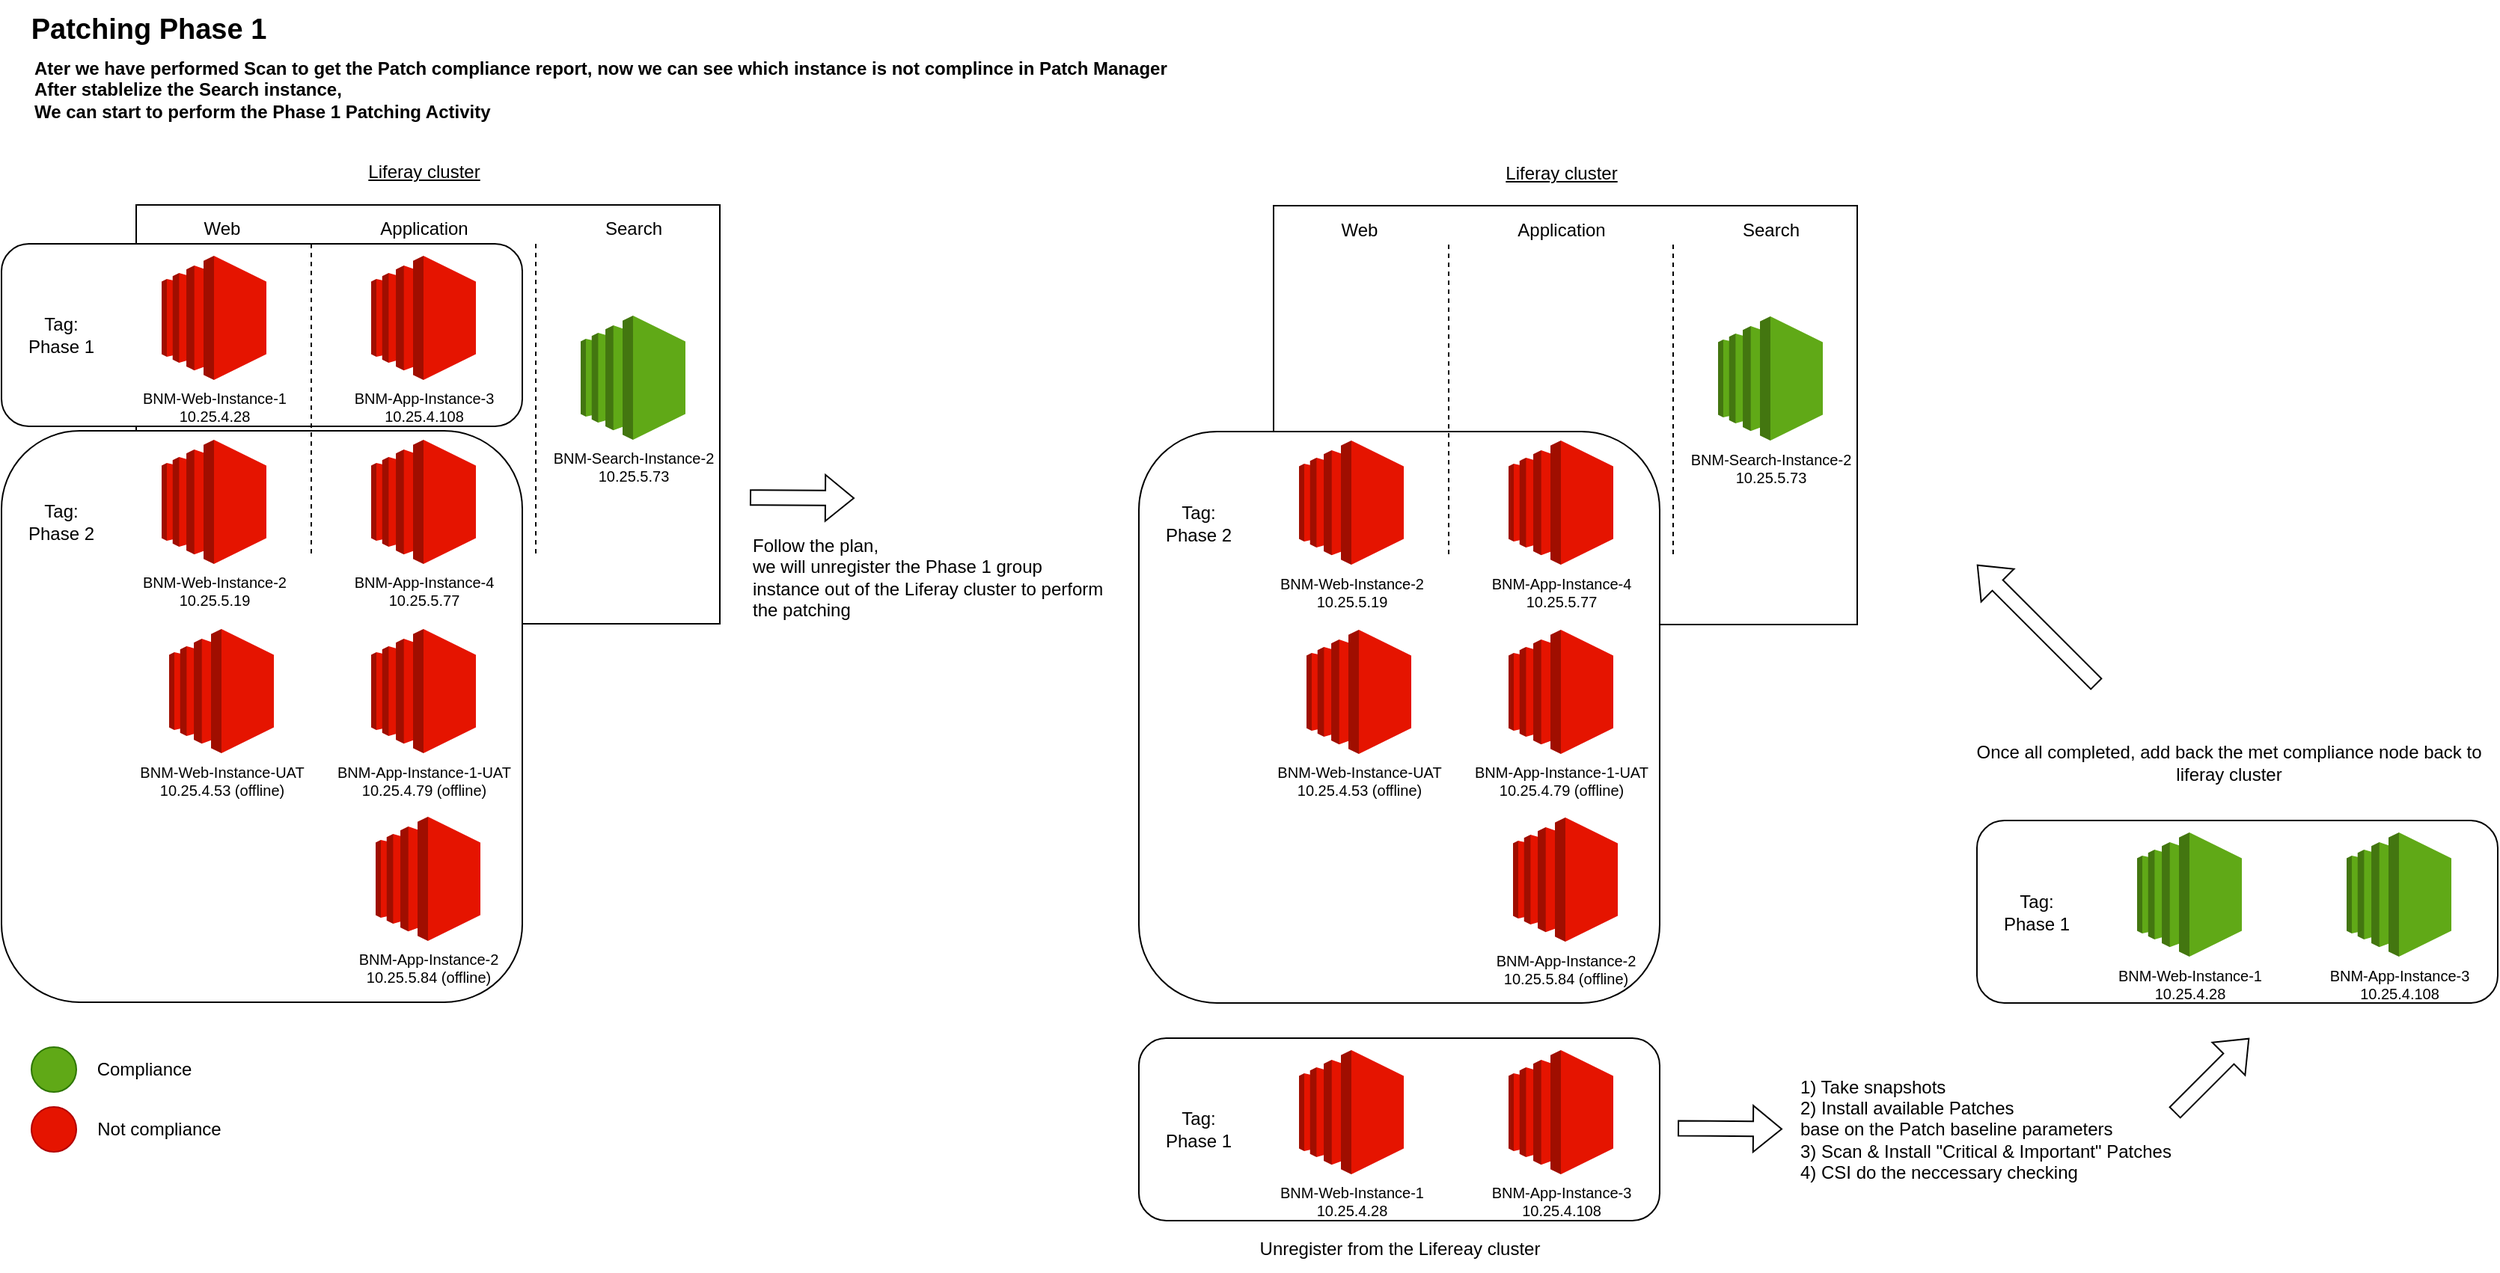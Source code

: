 <mxfile version="22.0.1" type="github">
  <diagram name="Page-1" id="cm9vaiCRCYiuwpOqDOg_">
    <mxGraphModel dx="1071" dy="595" grid="1" gridSize="10" guides="1" tooltips="1" connect="1" arrows="1" fold="1" page="1" pageScale="1" pageWidth="850" pageHeight="1100" math="0" shadow="0">
      <root>
        <mxCell id="0" />
        <mxCell id="1" parent="0" />
        <mxCell id="6DcNujYjxV_RoPzoqIRg-31" value="Ater we have performed Scan to get the Patch compliance report, now we can see which instance is not complince in Patch Manager&lt;br&gt;After stablelize the Search instance,&amp;nbsp;&lt;br&gt;We can start to perform the Phase 1 Patching Activity" style="text;html=1;align=left;verticalAlign=middle;resizable=0;points=[];autosize=1;strokeColor=none;fillColor=none;fontStyle=1" vertex="1" parent="1">
          <mxGeometry x="40" y="60" width="780" height="60" as="geometry" />
        </mxCell>
        <mxCell id="6DcNujYjxV_RoPzoqIRg-32" value="Patching Phase 1" style="text;html=1;align=center;verticalAlign=middle;resizable=0;points=[];autosize=1;strokeColor=none;fillColor=none;fontStyle=1;fontSize=19;" vertex="1" parent="1">
          <mxGeometry x="28" y="30" width="180" height="40" as="geometry" />
        </mxCell>
        <mxCell id="6DcNujYjxV_RoPzoqIRg-36" value="" style="ellipse;whiteSpace=wrap;html=1;aspect=fixed;fillColor=#60a917;fontColor=#ffffff;strokeColor=#2D7600;" vertex="1" parent="1">
          <mxGeometry x="40" y="730" width="30" height="30" as="geometry" />
        </mxCell>
        <mxCell id="6DcNujYjxV_RoPzoqIRg-37" value="" style="ellipse;whiteSpace=wrap;html=1;aspect=fixed;fillColor=#e51400;fontColor=#ffffff;strokeColor=#B20000;" vertex="1" parent="1">
          <mxGeometry x="40" y="770" width="30" height="30" as="geometry" />
        </mxCell>
        <mxCell id="6DcNujYjxV_RoPzoqIRg-42" value="Compliance" style="text;html=1;align=center;verticalAlign=middle;resizable=0;points=[];autosize=1;strokeColor=none;fillColor=none;" vertex="1" parent="1">
          <mxGeometry x="70" y="730" width="90" height="30" as="geometry" />
        </mxCell>
        <mxCell id="6DcNujYjxV_RoPzoqIRg-43" value="Not compliance" style="text;html=1;align=center;verticalAlign=middle;resizable=0;points=[];autosize=1;strokeColor=none;fillColor=none;" vertex="1" parent="1">
          <mxGeometry x="70" y="770" width="110" height="30" as="geometry" />
        </mxCell>
        <mxCell id="6DcNujYjxV_RoPzoqIRg-136" value="" style="rounded=0;whiteSpace=wrap;html=1;" vertex="1" parent="1">
          <mxGeometry x="110" y="167" width="390" height="280" as="geometry" />
        </mxCell>
        <mxCell id="6DcNujYjxV_RoPzoqIRg-137" value="" style="endArrow=none;dashed=1;html=1;rounded=0;shadow=0;" edge="1" parent="1">
          <mxGeometry width="50" height="50" relative="1" as="geometry">
            <mxPoint x="377" y="400" as="sourcePoint" />
            <mxPoint x="377" y="190" as="targetPoint" />
          </mxGeometry>
        </mxCell>
        <mxCell id="6DcNujYjxV_RoPzoqIRg-138" value="Web" style="text;html=1;align=center;verticalAlign=middle;resizable=0;points=[];autosize=1;strokeColor=none;fillColor=none;shadow=0;" vertex="1" parent="1">
          <mxGeometry x="142" y="168" width="50" height="30" as="geometry" />
        </mxCell>
        <mxCell id="6DcNujYjxV_RoPzoqIRg-139" value="Application" style="text;html=1;align=center;verticalAlign=middle;resizable=0;points=[];autosize=1;strokeColor=none;fillColor=none;shadow=0;" vertex="1" parent="1">
          <mxGeometry x="262" y="168" width="80" height="30" as="geometry" />
        </mxCell>
        <mxCell id="6DcNujYjxV_RoPzoqIRg-140" value="Search" style="text;html=1;align=center;verticalAlign=middle;resizable=0;points=[];autosize=1;strokeColor=none;fillColor=none;shadow=0;" vertex="1" parent="1">
          <mxGeometry x="412" y="168" width="60" height="30" as="geometry" />
        </mxCell>
        <mxCell id="6DcNujYjxV_RoPzoqIRg-141" value="&lt;font color=&quot;#000000&quot;&gt;BNM-Search-Instance-2&lt;br&gt;10.25.5.73&lt;/font&gt;" style="outlineConnect=0;dashed=0;verticalLabelPosition=bottom;verticalAlign=top;align=center;html=1;shape=mxgraph.aws3.ec2;fillColor=#60a917;shadow=0;fontSize=10;fontColor=#ffffff;strokeColor=#2D7600;" vertex="1" parent="1">
          <mxGeometry x="407" y="241" width="70" height="83" as="geometry" />
        </mxCell>
        <mxCell id="6DcNujYjxV_RoPzoqIRg-144" value="Liferay cluster" style="text;html=1;align=center;verticalAlign=middle;resizable=0;points=[];autosize=1;strokeColor=none;fillColor=none;fontStyle=4" vertex="1" parent="1">
          <mxGeometry x="252" y="130" width="100" height="30" as="geometry" />
        </mxCell>
        <mxCell id="6DcNujYjxV_RoPzoqIRg-145" value="" style="rounded=1;whiteSpace=wrap;html=1;" vertex="1" parent="1">
          <mxGeometry x="20" y="193" width="348" height="122" as="geometry" />
        </mxCell>
        <mxCell id="6DcNujYjxV_RoPzoqIRg-146" value="BNM-Web-Instance-1&lt;br&gt;10.25.4.28" style="outlineConnect=0;dashed=0;verticalLabelPosition=bottom;verticalAlign=top;align=center;html=1;shape=mxgraph.aws3.ec2;fillColor=#e51400;shadow=0;fontSize=10;fontColor=#000000;strokeColor=#B20000;labelBorderColor=none;" vertex="1" parent="1">
          <mxGeometry x="127" y="201" width="70" height="83" as="geometry" />
        </mxCell>
        <mxCell id="6DcNujYjxV_RoPzoqIRg-147" value="BNM-App-Instance-3&lt;br&gt;10.25.4.108" style="outlineConnect=0;dashed=0;verticalLabelPosition=bottom;verticalAlign=top;align=center;html=1;shape=mxgraph.aws3.ec2;fillColor=#e51400;shadow=0;fontSize=10;fontColor=#000000;strokeColor=#B20000;labelBorderColor=none;" vertex="1" parent="1">
          <mxGeometry x="267" y="201" width="70" height="83" as="geometry" />
        </mxCell>
        <mxCell id="6DcNujYjxV_RoPzoqIRg-148" value="" style="rounded=1;whiteSpace=wrap;html=1;labelBorderColor=none;" vertex="1" parent="1">
          <mxGeometry x="20" y="318" width="348" height="382" as="geometry" />
        </mxCell>
        <mxCell id="6DcNujYjxV_RoPzoqIRg-149" value="BNM-App-Instance-4&lt;br&gt;10.25.5.77" style="outlineConnect=0;dashed=0;verticalLabelPosition=bottom;verticalAlign=top;align=center;html=1;shape=mxgraph.aws3.ec2;fillColor=#e51400;shadow=0;fontSize=10;fontColor=#000000;strokeColor=#B20000;labelBorderColor=none;" vertex="1" parent="1">
          <mxGeometry x="267" y="324" width="70" height="83" as="geometry" />
        </mxCell>
        <mxCell id="6DcNujYjxV_RoPzoqIRg-150" value="BNM-Web-Instance-2&lt;br&gt;10.25.5.19" style="outlineConnect=0;dashed=0;verticalLabelPosition=bottom;verticalAlign=top;align=center;html=1;shape=mxgraph.aws3.ec2;fillColor=#e51400;shadow=0;fontSize=10;fontColor=#000000;strokeColor=#B20000;labelBorderColor=none;" vertex="1" parent="1">
          <mxGeometry x="127" y="324" width="70" height="83" as="geometry" />
        </mxCell>
        <mxCell id="6DcNujYjxV_RoPzoqIRg-151" value="Tag: Phase 1" style="text;html=1;strokeColor=none;fillColor=none;align=center;verticalAlign=middle;whiteSpace=wrap;rounded=0;" vertex="1" parent="1">
          <mxGeometry x="30" y="239" width="60" height="30" as="geometry" />
        </mxCell>
        <mxCell id="6DcNujYjxV_RoPzoqIRg-152" value="Tag: Phase 2" style="text;html=1;strokeColor=none;fillColor=none;align=center;verticalAlign=middle;whiteSpace=wrap;rounded=0;" vertex="1" parent="1">
          <mxGeometry x="30" y="364" width="60" height="30" as="geometry" />
        </mxCell>
        <mxCell id="6DcNujYjxV_RoPzoqIRg-153" value="BNM-App-Instance-1-UAT&lt;br&gt;10.25.4.79 (offline)" style="outlineConnect=0;dashed=0;verticalLabelPosition=bottom;verticalAlign=top;align=center;html=1;shape=mxgraph.aws3.ec2;fillColor=#e51400;shadow=0;fontSize=10;fontColor=#000000;strokeColor=#B20000;labelBorderColor=none;" vertex="1" parent="1">
          <mxGeometry x="267" y="450.5" width="70" height="83" as="geometry" />
        </mxCell>
        <mxCell id="6DcNujYjxV_RoPzoqIRg-154" value="BNM-Web-Instance-UAT&lt;br&gt;10.25.4.53 (offline)" style="outlineConnect=0;dashed=0;verticalLabelPosition=bottom;verticalAlign=top;align=center;html=1;shape=mxgraph.aws3.ec2;fillColor=#e51400;shadow=0;fontSize=10;fontColor=#000000;strokeColor=#B20000;labelBorderColor=none;" vertex="1" parent="1">
          <mxGeometry x="132" y="450.5" width="70" height="83" as="geometry" />
        </mxCell>
        <mxCell id="6DcNujYjxV_RoPzoqIRg-155" value="BNM-App-Instance-2&lt;br&gt;10.25.5.84 (offline)" style="outlineConnect=0;dashed=0;verticalLabelPosition=bottom;verticalAlign=top;align=center;html=1;shape=mxgraph.aws3.ec2;fillColor=#e51400;shadow=0;fontSize=10;fontColor=#000000;strokeColor=#B20000;labelBorderColor=none;" vertex="1" parent="1">
          <mxGeometry x="270" y="576" width="70" height="83" as="geometry" />
        </mxCell>
        <mxCell id="6DcNujYjxV_RoPzoqIRg-156" value="" style="endArrow=none;dashed=1;html=1;rounded=0;shadow=0;" edge="1" parent="1">
          <mxGeometry width="50" height="50" relative="1" as="geometry">
            <mxPoint x="227" y="400" as="sourcePoint" />
            <mxPoint x="227" y="190" as="targetPoint" />
          </mxGeometry>
        </mxCell>
        <mxCell id="6DcNujYjxV_RoPzoqIRg-159" value="" style="shape=flexArrow;endArrow=classic;html=1;rounded=0;" edge="1" parent="1">
          <mxGeometry width="50" height="50" relative="1" as="geometry">
            <mxPoint x="520" y="362.57" as="sourcePoint" />
            <mxPoint x="590" y="363" as="targetPoint" />
          </mxGeometry>
        </mxCell>
        <mxCell id="6DcNujYjxV_RoPzoqIRg-160" value="Follow the plan,&amp;nbsp;&lt;br&gt;we will unregister the Phase 1 group&amp;nbsp;&lt;br&gt;instance out of the Liferay cluster to perform&amp;nbsp;&lt;br&gt;the patching" style="text;html=1;align=left;verticalAlign=middle;resizable=0;points=[];autosize=1;strokeColor=none;fillColor=none;" vertex="1" parent="1">
          <mxGeometry x="520" y="380.5" width="260" height="70" as="geometry" />
        </mxCell>
        <mxCell id="6DcNujYjxV_RoPzoqIRg-161" value="" style="rounded=0;whiteSpace=wrap;html=1;" vertex="1" parent="1">
          <mxGeometry x="870" y="167.5" width="390" height="280" as="geometry" />
        </mxCell>
        <mxCell id="6DcNujYjxV_RoPzoqIRg-162" value="" style="endArrow=none;dashed=1;html=1;rounded=0;shadow=0;" edge="1" parent="1">
          <mxGeometry width="50" height="50" relative="1" as="geometry">
            <mxPoint x="1137" y="400.5" as="sourcePoint" />
            <mxPoint x="1137" y="190.5" as="targetPoint" />
          </mxGeometry>
        </mxCell>
        <mxCell id="6DcNujYjxV_RoPzoqIRg-163" value="Web" style="text;html=1;align=center;verticalAlign=middle;resizable=0;points=[];autosize=1;strokeColor=none;fillColor=none;shadow=0;" vertex="1" parent="1">
          <mxGeometry x="902" y="168.5" width="50" height="30" as="geometry" />
        </mxCell>
        <mxCell id="6DcNujYjxV_RoPzoqIRg-164" value="Application" style="text;html=1;align=center;verticalAlign=middle;resizable=0;points=[];autosize=1;strokeColor=none;fillColor=none;shadow=0;" vertex="1" parent="1">
          <mxGeometry x="1022" y="168.5" width="80" height="30" as="geometry" />
        </mxCell>
        <mxCell id="6DcNujYjxV_RoPzoqIRg-165" value="Search" style="text;html=1;align=center;verticalAlign=middle;resizable=0;points=[];autosize=1;strokeColor=none;fillColor=none;shadow=0;" vertex="1" parent="1">
          <mxGeometry x="1172" y="168.5" width="60" height="30" as="geometry" />
        </mxCell>
        <mxCell id="6DcNujYjxV_RoPzoqIRg-166" value="&lt;font color=&quot;#000000&quot;&gt;BNM-Search-Instance-2&lt;br&gt;10.25.5.73&lt;/font&gt;" style="outlineConnect=0;dashed=0;verticalLabelPosition=bottom;verticalAlign=top;align=center;html=1;shape=mxgraph.aws3.ec2;fillColor=#60a917;shadow=0;fontSize=10;fontColor=#ffffff;strokeColor=#2D7600;" vertex="1" parent="1">
          <mxGeometry x="1167" y="241.5" width="70" height="83" as="geometry" />
        </mxCell>
        <mxCell id="6DcNujYjxV_RoPzoqIRg-167" value="Liferay cluster" style="text;html=1;align=center;verticalAlign=middle;resizable=0;points=[];autosize=1;strokeColor=none;fillColor=none;fontStyle=4" vertex="1" parent="1">
          <mxGeometry x="1012" y="130.5" width="100" height="30" as="geometry" />
        </mxCell>
        <mxCell id="6DcNujYjxV_RoPzoqIRg-168" value="" style="rounded=1;whiteSpace=wrap;html=1;" vertex="1" parent="1">
          <mxGeometry x="780" y="724" width="348" height="122" as="geometry" />
        </mxCell>
        <mxCell id="6DcNujYjxV_RoPzoqIRg-169" value="BNM-Web-Instance-1&lt;br&gt;10.25.4.28" style="outlineConnect=0;dashed=0;verticalLabelPosition=bottom;verticalAlign=top;align=center;html=1;shape=mxgraph.aws3.ec2;fillColor=#e51400;shadow=0;fontSize=10;fontColor=#000000;strokeColor=#B20000;labelBorderColor=none;" vertex="1" parent="1">
          <mxGeometry x="887" y="732" width="70" height="83" as="geometry" />
        </mxCell>
        <mxCell id="6DcNujYjxV_RoPzoqIRg-170" value="BNM-App-Instance-3&lt;br&gt;10.25.4.108" style="outlineConnect=0;dashed=0;verticalLabelPosition=bottom;verticalAlign=top;align=center;html=1;shape=mxgraph.aws3.ec2;fillColor=#e51400;shadow=0;fontSize=10;fontColor=#000000;strokeColor=#B20000;labelBorderColor=none;" vertex="1" parent="1">
          <mxGeometry x="1027" y="732" width="70" height="83" as="geometry" />
        </mxCell>
        <mxCell id="6DcNujYjxV_RoPzoqIRg-171" value="" style="rounded=1;whiteSpace=wrap;html=1;labelBorderColor=none;" vertex="1" parent="1">
          <mxGeometry x="780" y="318.5" width="348" height="382" as="geometry" />
        </mxCell>
        <mxCell id="6DcNujYjxV_RoPzoqIRg-172" value="BNM-App-Instance-4&lt;br&gt;10.25.5.77" style="outlineConnect=0;dashed=0;verticalLabelPosition=bottom;verticalAlign=top;align=center;html=1;shape=mxgraph.aws3.ec2;fillColor=#e51400;shadow=0;fontSize=10;fontColor=#000000;strokeColor=#B20000;labelBorderColor=none;" vertex="1" parent="1">
          <mxGeometry x="1027" y="324.5" width="70" height="83" as="geometry" />
        </mxCell>
        <mxCell id="6DcNujYjxV_RoPzoqIRg-173" value="BNM-Web-Instance-2&lt;br&gt;10.25.5.19" style="outlineConnect=0;dashed=0;verticalLabelPosition=bottom;verticalAlign=top;align=center;html=1;shape=mxgraph.aws3.ec2;fillColor=#e51400;shadow=0;fontSize=10;fontColor=#000000;strokeColor=#B20000;labelBorderColor=none;" vertex="1" parent="1">
          <mxGeometry x="887" y="324.5" width="70" height="83" as="geometry" />
        </mxCell>
        <mxCell id="6DcNujYjxV_RoPzoqIRg-174" value="Tag: Phase 1" style="text;html=1;strokeColor=none;fillColor=none;align=center;verticalAlign=middle;whiteSpace=wrap;rounded=0;" vertex="1" parent="1">
          <mxGeometry x="790" y="770" width="60" height="30" as="geometry" />
        </mxCell>
        <mxCell id="6DcNujYjxV_RoPzoqIRg-175" value="Tag: Phase 2" style="text;html=1;strokeColor=none;fillColor=none;align=center;verticalAlign=middle;whiteSpace=wrap;rounded=0;" vertex="1" parent="1">
          <mxGeometry x="790" y="364.5" width="60" height="30" as="geometry" />
        </mxCell>
        <mxCell id="6DcNujYjxV_RoPzoqIRg-176" value="BNM-App-Instance-1-UAT&lt;br&gt;10.25.4.79 (offline)" style="outlineConnect=0;dashed=0;verticalLabelPosition=bottom;verticalAlign=top;align=center;html=1;shape=mxgraph.aws3.ec2;fillColor=#e51400;shadow=0;fontSize=10;fontColor=#000000;strokeColor=#B20000;labelBorderColor=none;" vertex="1" parent="1">
          <mxGeometry x="1027" y="451" width="70" height="83" as="geometry" />
        </mxCell>
        <mxCell id="6DcNujYjxV_RoPzoqIRg-177" value="BNM-Web-Instance-UAT&lt;br&gt;10.25.4.53 (offline)" style="outlineConnect=0;dashed=0;verticalLabelPosition=bottom;verticalAlign=top;align=center;html=1;shape=mxgraph.aws3.ec2;fillColor=#e51400;shadow=0;fontSize=10;fontColor=#000000;strokeColor=#B20000;labelBorderColor=none;" vertex="1" parent="1">
          <mxGeometry x="892" y="451" width="70" height="83" as="geometry" />
        </mxCell>
        <mxCell id="6DcNujYjxV_RoPzoqIRg-178" value="BNM-App-Instance-2&lt;br&gt;10.25.5.84 (offline)" style="outlineConnect=0;dashed=0;verticalLabelPosition=bottom;verticalAlign=top;align=center;html=1;shape=mxgraph.aws3.ec2;fillColor=#e51400;shadow=0;fontSize=10;fontColor=#000000;strokeColor=#B20000;labelBorderColor=none;" vertex="1" parent="1">
          <mxGeometry x="1030" y="576.5" width="70" height="83" as="geometry" />
        </mxCell>
        <mxCell id="6DcNujYjxV_RoPzoqIRg-179" value="" style="endArrow=none;dashed=1;html=1;rounded=0;shadow=0;" edge="1" parent="1">
          <mxGeometry width="50" height="50" relative="1" as="geometry">
            <mxPoint x="987" y="400.5" as="sourcePoint" />
            <mxPoint x="987" y="190.5" as="targetPoint" />
          </mxGeometry>
        </mxCell>
        <mxCell id="6DcNujYjxV_RoPzoqIRg-186" value="" style="shape=flexArrow;endArrow=classic;html=1;rounded=0;" edge="1" parent="1">
          <mxGeometry width="50" height="50" relative="1" as="geometry">
            <mxPoint x="1140" y="784.29" as="sourcePoint" />
            <mxPoint x="1210" y="784.72" as="targetPoint" />
          </mxGeometry>
        </mxCell>
        <mxCell id="6DcNujYjxV_RoPzoqIRg-187" value="1) Take snapshots&lt;br&gt;2) Install available Patches &lt;br&gt;base on the Patch baseline parameters&lt;br&gt;3) Scan &amp;amp; Install &quot;Critical &amp;amp; Important&quot; Patches&lt;br&gt;4) CSI do the neccessary checking&amp;nbsp;" style="text;html=1;align=left;verticalAlign=middle;resizable=0;points=[];autosize=1;strokeColor=none;fillColor=none;" vertex="1" parent="1">
          <mxGeometry x="1220" y="740" width="270" height="90" as="geometry" />
        </mxCell>
        <mxCell id="6DcNujYjxV_RoPzoqIRg-188" value="" style="rounded=1;whiteSpace=wrap;html=1;" vertex="1" parent="1">
          <mxGeometry x="1340" y="578.5" width="348" height="122" as="geometry" />
        </mxCell>
        <mxCell id="6DcNujYjxV_RoPzoqIRg-189" value="BNM-Web-Instance-1&lt;br&gt;10.25.4.28" style="outlineConnect=0;dashed=0;verticalLabelPosition=bottom;verticalAlign=top;align=center;html=1;shape=mxgraph.aws3.ec2;fillColor=#60a917;shadow=0;fontSize=10;fontColor=#000000;strokeColor=#2D7600;labelBorderColor=none;labelBackgroundColor=none;" vertex="1" parent="1">
          <mxGeometry x="1447" y="586.5" width="70" height="83" as="geometry" />
        </mxCell>
        <mxCell id="6DcNujYjxV_RoPzoqIRg-190" value="BNM-App-Instance-3&lt;br&gt;10.25.4.108" style="outlineConnect=0;dashed=0;verticalLabelPosition=bottom;verticalAlign=top;align=center;html=1;shape=mxgraph.aws3.ec2;fillColor=#60a917;shadow=0;fontSize=10;fontColor=#000000;strokeColor=#2D7600;labelBorderColor=none;" vertex="1" parent="1">
          <mxGeometry x="1587" y="586.5" width="70" height="83" as="geometry" />
        </mxCell>
        <mxCell id="6DcNujYjxV_RoPzoqIRg-191" value="Tag: Phase 1" style="text;html=1;strokeColor=none;fillColor=none;align=center;verticalAlign=middle;whiteSpace=wrap;rounded=0;" vertex="1" parent="1">
          <mxGeometry x="1350" y="624.5" width="60" height="30" as="geometry" />
        </mxCell>
        <mxCell id="6DcNujYjxV_RoPzoqIRg-192" value="" style="shape=flexArrow;endArrow=classic;html=1;rounded=0;" edge="1" parent="1">
          <mxGeometry width="50" height="50" relative="1" as="geometry">
            <mxPoint x="1472" y="774" as="sourcePoint" />
            <mxPoint x="1522" y="724" as="targetPoint" />
          </mxGeometry>
        </mxCell>
        <mxCell id="6DcNujYjxV_RoPzoqIRg-193" value="Unregister from the Lifereay cluster" style="text;html=1;align=center;verticalAlign=middle;resizable=0;points=[];autosize=1;strokeColor=none;fillColor=none;" vertex="1" parent="1">
          <mxGeometry x="849" y="850" width="210" height="30" as="geometry" />
        </mxCell>
        <mxCell id="6DcNujYjxV_RoPzoqIRg-194" value="" style="shape=flexArrow;endArrow=classic;html=1;rounded=0;" edge="1" parent="1">
          <mxGeometry width="50" height="50" relative="1" as="geometry">
            <mxPoint x="1420" y="487.5" as="sourcePoint" />
            <mxPoint x="1340" y="407.5" as="targetPoint" />
          </mxGeometry>
        </mxCell>
        <mxCell id="6DcNujYjxV_RoPzoqIRg-195" value="Once all completed, add back the met compliance node back to&lt;br&gt;liferay cluster" style="text;html=1;align=center;verticalAlign=middle;resizable=0;points=[];autosize=1;strokeColor=none;fillColor=none;" vertex="1" parent="1">
          <mxGeometry x="1328" y="520" width="360" height="40" as="geometry" />
        </mxCell>
      </root>
    </mxGraphModel>
  </diagram>
</mxfile>
